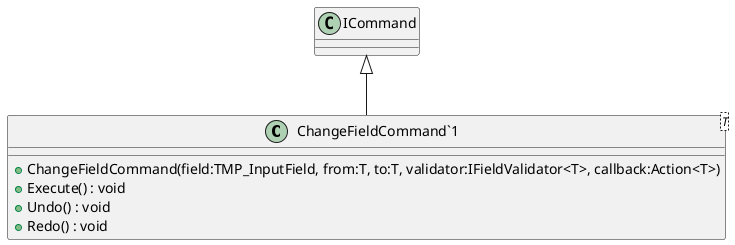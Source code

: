 @startuml
class "ChangeFieldCommand`1"<T> {
    + ChangeFieldCommand(field:TMP_InputField, from:T, to:T, validator:IFieldValidator<T>, callback:Action<T>)
    + Execute() : void
    + Undo() : void
    + Redo() : void
}
ICommand <|-- "ChangeFieldCommand`1"
@enduml

